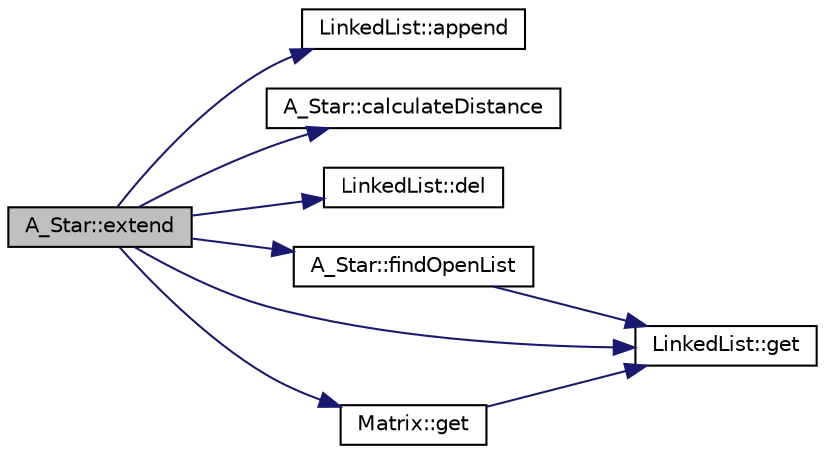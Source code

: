 digraph "A_Star::extend"
{
 // LATEX_PDF_SIZE
  edge [fontname="Helvetica",fontsize="10",labelfontname="Helvetica",labelfontsize="10"];
  node [fontname="Helvetica",fontsize="10",shape=record];
  rankdir="LR";
  Node1 [label="A_Star::extend",height=0.2,width=0.4,color="black", fillcolor="grey75", style="filled", fontcolor="black",tooltip="Method for getting the 8 boxes next to the one that's being processed."];
  Node1 -> Node2 [color="midnightblue",fontsize="10",style="solid",fontname="Helvetica"];
  Node2 [label="LinkedList::append",height=0.2,width=0.4,color="black", fillcolor="white", style="filled",URL="$class_linked_list.html#a9942ec5c5a9019f719ec055cdb3b83f1",tooltip=" "];
  Node1 -> Node3 [color="midnightblue",fontsize="10",style="solid",fontname="Helvetica"];
  Node3 [label="A_Star::calculateDistance",height=0.2,width=0.4,color="black", fillcolor="white", style="filled",URL="$class_a___star.html#ac88f7ddad714ece758e06b6b23572d5a",tooltip="Method for calculating the heuristic distance."];
  Node1 -> Node4 [color="midnightblue",fontsize="10",style="solid",fontname="Helvetica"];
  Node4 [label="LinkedList::del",height=0.2,width=0.4,color="black", fillcolor="white", style="filled",URL="$class_linked_list.html#a07bf7128d5015e176a80fbb35958cd87",tooltip=" "];
  Node1 -> Node5 [color="midnightblue",fontsize="10",style="solid",fontname="Helvetica"];
  Node5 [label="A_Star::findOpenList",height=0.2,width=0.4,color="black", fillcolor="white", style="filled",URL="$class_a___star.html#a7ddd41ea7b3ad584243e511306d9fc79",tooltip="Search in the open list if there's an element with the given box."];
  Node5 -> Node6 [color="midnightblue",fontsize="10",style="solid",fontname="Helvetica"];
  Node6 [label="LinkedList::get",height=0.2,width=0.4,color="black", fillcolor="white", style="filled",URL="$class_linked_list.html#a76d26f9fc7b344dc1d5bb81b853ae96e",tooltip=" "];
  Node1 -> Node7 [color="midnightblue",fontsize="10",style="solid",fontname="Helvetica"];
  Node7 [label="Matrix::get",height=0.2,width=0.4,color="black", fillcolor="white", style="filled",URL="$class_matrix.html#a1e0aa6d20e6a754c70a06986aa8ab2c1",tooltip="This method returns an item in a given position in a matrix."];
  Node7 -> Node6 [color="midnightblue",fontsize="10",style="solid",fontname="Helvetica"];
  Node1 -> Node6 [color="midnightblue",fontsize="10",style="solid",fontname="Helvetica"];
}
